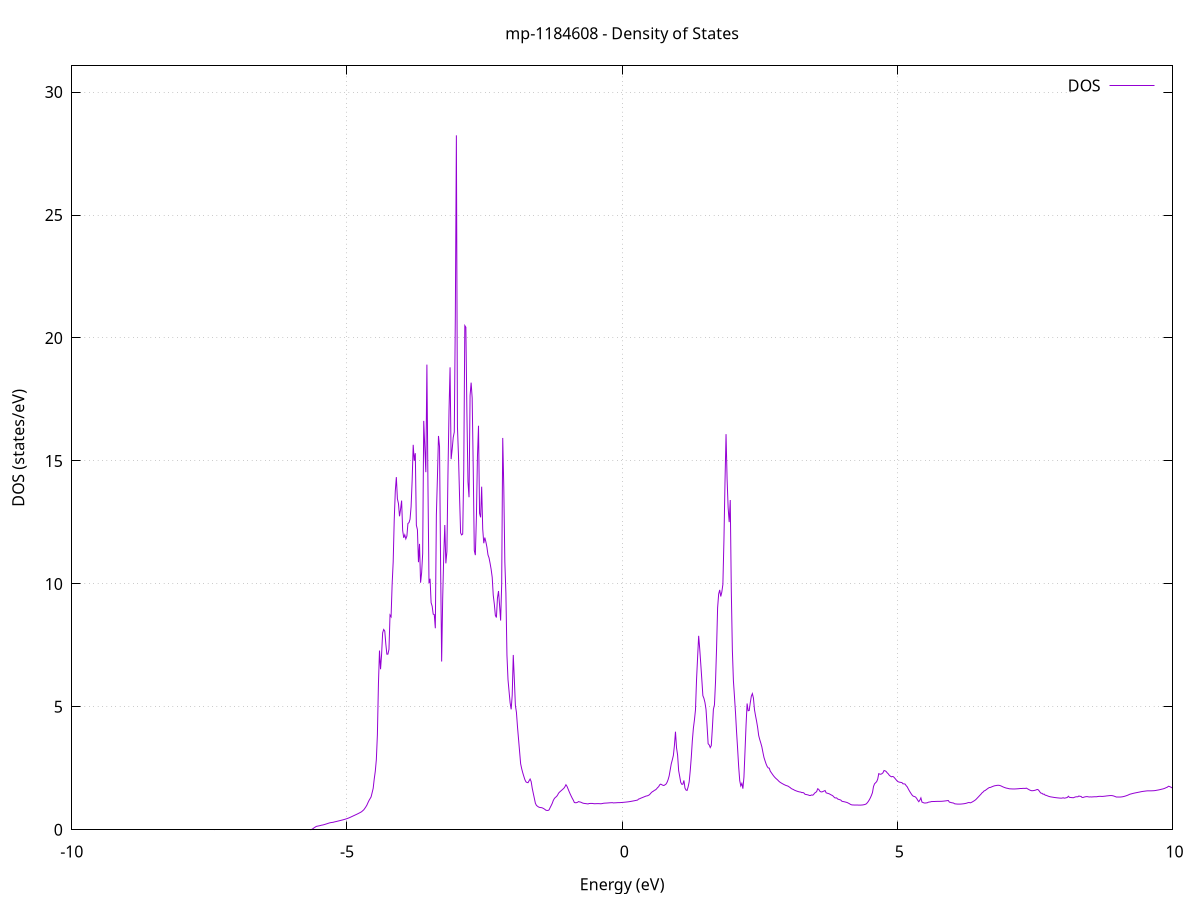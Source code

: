 set title 'mp-1184608 - Density of States'
set xlabel 'Energy (eV)'
set ylabel 'DOS (states/eV)'
set grid
set xrange [-10:10]
set yrange [0:31.066]
set xzeroaxis lt -1
set terminal png size 800,600
set output 'mp-1184608_dos_gnuplot.png'
plot '-' using 1:2 with lines title 'DOS'
-7.413900 0.000000
-7.394700 0.000000
-7.375600 0.000000
-7.356400 0.000000
-7.337300 0.000000
-7.318200 0.000000
-7.299000 0.000000
-7.279900 0.000000
-7.260700 0.000000
-7.241600 0.000000
-7.222500 0.000000
-7.203300 0.000000
-7.184200 0.000000
-7.165000 0.000000
-7.145900 0.000000
-7.126800 0.000000
-7.107600 0.000000
-7.088500 0.000000
-7.069400 0.000000
-7.050200 0.000000
-7.031100 0.000000
-7.011900 0.000000
-6.992800 0.000000
-6.973700 0.000000
-6.954500 0.000000
-6.935400 0.000000
-6.916200 0.000000
-6.897100 0.000000
-6.878000 0.000000
-6.858800 0.000000
-6.839700 0.000000
-6.820500 0.000000
-6.801400 0.000000
-6.782300 0.000000
-6.763100 0.000000
-6.744000 0.000000
-6.724800 0.000000
-6.705700 0.000000
-6.686600 0.000000
-6.667400 0.000000
-6.648300 0.000000
-6.629200 0.000000
-6.610000 0.000000
-6.590900 0.000000
-6.571700 0.000000
-6.552600 0.000000
-6.533500 0.000000
-6.514300 0.000000
-6.495200 0.000000
-6.476000 0.000000
-6.456900 0.000000
-6.437800 0.000000
-6.418600 0.000000
-6.399500 0.000000
-6.380300 0.000000
-6.361200 0.000000
-6.342100 0.000000
-6.322900 0.000000
-6.303800 0.000000
-6.284600 0.000000
-6.265500 0.000000
-6.246400 0.000000
-6.227200 0.000000
-6.208100 0.000000
-6.189000 0.000000
-6.169800 0.000000
-6.150700 0.000000
-6.131500 0.000000
-6.112400 0.000000
-6.093300 0.000000
-6.074100 0.000000
-6.055000 0.000000
-6.035800 0.000000
-6.016700 0.000000
-5.997600 0.000000
-5.978400 0.000000
-5.959300 0.000000
-5.940100 0.000000
-5.921000 0.000000
-5.901900 0.000000
-5.882700 0.000000
-5.863600 0.000000
-5.844400 0.000000
-5.825300 0.000000
-5.806200 0.000000
-5.787000 0.000000
-5.767900 0.000000
-5.748800 0.000000
-5.729600 0.000000
-5.710500 0.000000
-5.691300 0.000000
-5.672200 0.000000
-5.653100 0.006200
-5.633900 0.022700
-5.614800 0.049700
-5.595600 0.083100
-5.576500 0.110000
-5.557400 0.137400
-5.538200 0.145900
-5.519100 0.154900
-5.499900 0.164300
-5.480800 0.174900
-5.461700 0.186900
-5.442500 0.193800
-5.423400 0.204200
-5.404200 0.217100
-5.385100 0.230400
-5.366000 0.244100
-5.346800 0.258200
-5.327700 0.272400
-5.308600 0.284300
-5.289400 0.293100
-5.270300 0.298900
-5.251100 0.304400
-5.232000 0.317100
-5.212900 0.326800
-5.193700 0.336800
-5.174600 0.347300
-5.155400 0.357800
-5.136300 0.368500
-5.117200 0.379000
-5.098000 0.389900
-5.078900 0.401200
-5.059700 0.412800
-5.040600 0.424700
-5.021500 0.437700
-5.002300 0.452000
-4.983200 0.467200
-4.964000 0.483900
-4.944900 0.502200
-4.925800 0.522200
-4.906600 0.542300
-4.887500 0.562600
-4.868300 0.582600
-4.849200 0.602500
-4.830100 0.622300
-4.810900 0.642700
-4.791800 0.664200
-4.772700 0.686500
-4.753500 0.709700
-4.734400 0.733700
-4.715200 0.772200
-4.696100 0.808400
-4.677000 0.866000
-4.657800 0.929400
-4.638700 1.000100
-4.619500 1.097200
-4.600400 1.187700
-4.581300 1.261500
-4.562100 1.334600
-4.543000 1.504800
-4.523800 1.685000
-4.504700 2.064100
-4.485600 2.374500
-4.466400 2.847900
-4.447300 3.861300
-4.428100 5.944200
-4.409000 7.288400
-4.389900 6.527700
-4.370700 7.142600
-4.351600 8.012500
-4.332500 8.146200
-4.313300 8.081900
-4.294200 7.560300
-4.275000 7.142200
-4.255900 7.142800
-4.236800 7.339700
-4.217600 8.733700
-4.198500 8.663700
-4.179300 9.984400
-4.160200 10.895200
-4.141100 12.616200
-4.121900 13.775700
-4.102800 14.342300
-4.083600 13.459000
-4.064500 13.268200
-4.045400 12.749100
-4.026200 13.030300
-4.007100 13.387000
-3.987900 12.176700
-3.968800 11.874400
-3.949700 11.994300
-3.930500 11.830700
-3.911400 11.943200
-3.892300 12.457000
-3.873100 12.490200
-3.854000 12.631400
-3.834800 13.143500
-3.815700 14.201500
-3.796600 15.655800
-3.777400 15.006500
-3.758300 15.314200
-3.739100 12.386300
-3.720000 12.206000
-3.700900 10.882300
-3.681700 11.626800
-3.662600 10.047900
-3.643400 10.454300
-3.624300 11.234900
-3.605200 16.629400
-3.586000 15.563200
-3.566900 14.543100
-3.547700 18.916400
-3.528600 14.040300
-3.509500 10.029300
-3.490300 10.208800
-3.471200 9.235900
-3.452100 9.092700
-3.432900 8.768500
-3.413800 8.750700
-3.394600 8.196200
-3.375500 12.814500
-3.356400 14.320800
-3.337200 16.015800
-3.318100 15.577400
-3.298900 10.819900
-3.279800 6.842500
-3.260700 9.415800
-3.241500 11.172000
-3.222400 12.393200
-3.203200 10.835100
-3.184100 11.313400
-3.165000 14.466600
-3.145800 17.029700
-3.126700 18.806800
-3.107500 15.072800
-3.088400 15.473200
-3.069300 15.951700
-3.050100 16.174300
-3.031000 20.877500
-3.011900 28.241700
-2.992700 16.385200
-2.973600 15.203900
-2.954400 13.569400
-2.935300 12.072900
-2.916200 11.990500
-2.897000 12.028200
-2.877900 14.645900
-2.858700 20.503700
-2.839600 20.434900
-2.820500 16.920600
-2.801300 14.154900
-2.782200 13.524300
-2.763000 17.659800
-2.743900 18.184000
-2.724800 17.551200
-2.705600 14.674500
-2.686500 11.361700
-2.667300 11.169100
-2.648200 12.710000
-2.629100 15.173400
-2.609900 16.430000
-2.590800 12.871200
-2.571700 12.705700
-2.552500 13.951700
-2.533400 12.233200
-2.514200 11.652900
-2.495100 11.882900
-2.476000 11.708400
-2.456800 11.491200
-2.437700 11.179800
-2.418500 11.057900
-2.399400 10.836700
-2.380300 10.591500
-2.361100 10.268500
-2.342000 9.534800
-2.322800 9.184500
-2.303700 8.716300
-2.284600 8.633000
-2.265400 9.431700
-2.246300 9.709300
-2.227100 9.126300
-2.208000 8.509000
-2.188900 9.968600
-2.169700 15.934600
-2.150600 13.923200
-2.131500 10.894900
-2.112300 9.626800
-2.093200 7.106300
-2.074000 6.107000
-2.054900 5.633100
-2.035800 5.169400
-2.016600 4.897800
-1.997500 5.472900
-1.978300 7.108600
-1.959200 6.135200
-1.940100 5.063500
-1.920900 4.774600
-1.901800 4.194000
-1.882600 3.687100
-1.863500 3.183300
-1.844400 2.684000
-1.825200 2.482900
-1.806100 2.318200
-1.786900 2.176600
-1.767800 2.041900
-1.748700 1.951100
-1.729500 1.923400
-1.710400 1.915100
-1.691300 1.991300
-1.672100 2.063300
-1.653000 1.958800
-1.633800 1.689600
-1.614700 1.484700
-1.595600 1.282600
-1.576400 1.077900
-1.557300 0.991700
-1.538100 0.956900
-1.519000 0.926600
-1.499900 0.909500
-1.480700 0.902800
-1.461600 0.899000
-1.442400 0.881600
-1.423300 0.858400
-1.404200 0.829900
-1.385000 0.794800
-1.365900 0.786800
-1.346700 0.786100
-1.327600 0.809200
-1.308500 0.901500
-1.289300 0.984700
-1.270200 1.074600
-1.251100 1.193000
-1.231900 1.269100
-1.212800 1.317400
-1.193600 1.348600
-1.174500 1.405600
-1.155400 1.487500
-1.136200 1.534000
-1.117100 1.572000
-1.097900 1.610300
-1.078800 1.648400
-1.059700 1.685800
-1.040500 1.747600
-1.021400 1.831400
-1.002200 1.768100
-0.983100 1.663700
-0.964000 1.558200
-0.944800 1.460000
-0.925700 1.368300
-0.906500 1.280900
-0.887400 1.204900
-0.868300 1.108900
-0.849100 1.099100
-0.830000 1.102500
-0.810800 1.117400
-0.791700 1.147000
-0.772600 1.132700
-0.753400 1.124100
-0.734300 1.104400
-0.715200 1.085500
-0.696000 1.074600
-0.676900 1.068500
-0.657700 1.063000
-0.638600 1.057100
-0.619500 1.050700
-0.600300 1.068100
-0.581200 1.070100
-0.562000 1.071300
-0.542900 1.071500
-0.523800 1.065000
-0.504600 1.058700
-0.485500 1.060600
-0.466300 1.062000
-0.447200 1.063000
-0.428100 1.062900
-0.408900 1.061400
-0.389800 1.057900
-0.370600 1.062300
-0.351500 1.072100
-0.332400 1.080300
-0.313200 1.082700
-0.294100 1.085400
-0.275000 1.088300
-0.255800 1.091600
-0.236700 1.095000
-0.217500 1.098100
-0.198400 1.100800
-0.179300 1.102700
-0.160100 1.093400
-0.141000 1.094900
-0.121800 1.096900
-0.102700 1.099400
-0.083600 1.102800
-0.064400 1.103900
-0.045300 1.104600
-0.026100 1.106800
-0.007000 1.110000
0.012100 1.113600
0.031300 1.117600
0.050400 1.122000
0.069600 1.126400
0.088700 1.130900
0.107800 1.136100
0.127000 1.142300
0.146100 1.149200
0.165200 1.156800
0.184400 1.164700
0.203500 1.173100
0.222700 1.181100
0.241800 1.190000
0.260900 1.199200
0.280100 1.208400
0.299200 1.249600
0.318400 1.262200
0.337500 1.283600
0.356600 1.300400
0.375800 1.317600
0.394900 1.335200
0.414100 1.353000
0.433200 1.370800
0.452300 1.378000
0.471500 1.392800
0.490600 1.416700
0.509800 1.457900
0.528900 1.508300
0.548000 1.545300
0.567200 1.568500
0.586300 1.604200
0.605400 1.622100
0.624600 1.660600
0.643700 1.714500
0.662900 1.751500
0.682000 1.828900
0.701100 1.856800
0.720300 1.832600
0.739400 1.810600
0.758600 1.800900
0.777700 1.826400
0.796800 1.857200
0.816000 1.928800
0.835100 2.039000
0.854300 2.192400
0.873400 2.439600
0.892500 2.682600
0.911700 2.843800
0.930800 3.023200
0.950000 3.430600
0.969100 3.988200
0.988200 3.329700
1.007400 3.042300
1.026500 2.408800
1.045600 2.173500
1.064800 1.927300
1.083900 1.849000
1.103100 1.853300
1.122200 2.006400
1.141300 1.698500
1.160500 1.615200
1.179600 1.599400
1.198800 1.742100
1.217900 1.948000
1.237000 2.392400
1.256200 2.949000
1.275300 3.618500
1.294500 4.132300
1.313600 4.467100
1.332700 4.880100
1.351900 6.114400
1.371000 7.002600
1.390200 7.887600
1.409300 7.364300
1.428400 6.751300
1.447600 6.116000
1.466700 5.455500
1.485800 5.347200
1.505000 5.172700
1.524100 4.891300
1.543300 4.217000
1.562400 3.498300
1.581500 3.452800
1.600700 3.342400
1.619800 3.425100
1.639000 4.114400
1.658100 4.898200
1.677200 5.079100
1.696400 6.002900
1.715500 7.370000
1.734700 9.032100
1.753800 9.589100
1.772900 9.755300
1.792100 9.487600
1.811200 9.669400
1.830400 9.979000
1.849500 11.766300
1.868600 14.108300
1.887800 16.089900
1.906900 14.265400
1.926000 13.091200
1.945200 12.511900
1.964300 13.409600
1.983500 9.707200
2.002600 7.314300
2.021700 6.060500
2.040900 5.420200
2.060000 4.753400
2.079200 3.971800
2.098300 3.288400
2.117400 2.561100
2.136600 1.997200
2.155700 1.784500
2.174900 1.886300
2.194000 1.671400
2.213100 2.142800
2.232300 3.187200
2.251400 4.255900
2.270600 5.135800
2.289700 4.840500
2.308800 4.850500
2.328000 5.164700
2.347100 5.429100
2.366200 5.537800
2.385400 5.358500
2.404500 4.882800
2.423700 4.637700
2.442800 4.415500
2.461900 4.159900
2.481100 3.832100
2.500200 3.669900
2.519400 3.527400
2.538500 3.372100
2.557600 3.151400
2.576800 2.944400
2.595900 2.807900
2.615100 2.680000
2.634200 2.578700
2.653300 2.516600
2.672500 2.506700
2.691600 2.384400
2.710800 2.322000
2.729900 2.259500
2.749000 2.200000
2.768200 2.147400
2.787300 2.102000
2.806500 2.063400
2.825600 2.025000
2.844700 1.979600
2.863900 1.941700
2.883000 1.914000
2.902100 1.887500
2.921300 1.863800
2.940400 1.839800
2.959600 1.819800
2.978700 1.800000
2.997800 1.788100
3.017000 1.770700
3.036100 1.741000
3.055300 1.712800
3.074400 1.673900
3.093500 1.654400
3.112700 1.635400
3.131800 1.609600
3.151000 1.592000
3.170100 1.575400
3.189200 1.560200
3.208400 1.547400
3.227500 1.537100
3.246700 1.532000
3.265800 1.509400
3.284900 1.515800
3.304100 1.492400
3.323200 1.442800
3.342300 1.434900
3.361500 1.426100
3.380600 1.415700
3.399800 1.404900
3.418900 1.404900
3.438000 1.415500
3.457200 1.406700
3.476300 1.424300
3.495500 1.487400
3.514600 1.518400
3.533700 1.549900
3.552900 1.668400
3.572000 1.643600
3.591200 1.570700
3.610300 1.542900
3.629400 1.538800
3.648600 1.556500
3.667700 1.576100
3.686900 1.596400
3.706000 1.504100
3.725100 1.488100
3.744300 1.476200
3.763400 1.461600
3.782500 1.436800
3.801700 1.413900
3.820800 1.394000
3.840000 1.356000
3.859100 1.306200
3.878200 1.293000
3.897400 1.296500
3.916500 1.250300
3.935700 1.235600
3.954800 1.221900
3.973900 1.207100
3.993100 1.159800
4.012200 1.150000
4.031400 1.141500
4.050500 1.130900
4.069600 1.119900
4.088800 1.107500
4.107900 1.086100
4.127100 1.064400
4.146200 1.036300
4.165300 1.016700
4.184500 1.010100
4.203600 1.007700
4.222700 1.007200
4.241900 1.006600
4.261000 1.006000
4.280200 1.005000
4.299300 1.004100
4.318400 1.003900
4.337600 1.004400
4.356700 1.006300
4.375900 1.011700
4.395000 1.020300
4.414100 1.031400
4.433300 1.049600
4.452400 1.092800
4.471600 1.148700
4.490700 1.217000
4.509800 1.297700
4.529000 1.394700
4.548100 1.509700
4.567300 1.758600
4.586400 1.869600
4.605500 1.912900
4.624700 1.957300
4.643800 2.062600
4.662900 2.282700
4.682100 2.261900
4.701200 2.259300
4.720400 2.280800
4.739500 2.317900
4.758600 2.410500
4.777800 2.397100
4.796900 2.370500
4.816100 2.315600
4.835200 2.275800
4.854300 2.214900
4.873500 2.181500
4.892600 2.154300
4.911800 2.167300
4.930900 2.156000
4.950000 2.109400
4.969200 2.057400
4.988300 2.005200
5.007500 1.961700
5.026600 1.943500
5.045700 1.932900
5.064900 1.926800
5.084000 1.918500
5.103100 1.867500
5.122300 1.867600
5.141400 1.857500
5.160600 1.794000
5.179700 1.746900
5.198800 1.664400
5.218000 1.586300
5.237100 1.515500
5.256300 1.450500
5.275400 1.390500
5.294500 1.361400
5.313700 1.351000
5.332800 1.327500
5.352000 1.273200
5.371100 1.199300
5.390200 1.142600
5.409400 1.204400
5.428500 1.297100
5.447700 1.125800
5.466800 1.108900
5.485900 1.090900
5.505100 1.087400
5.524200 1.092800
5.543300 1.096600
5.562500 1.119900
5.581600 1.128200
5.600800 1.133800
5.619900 1.147900
5.639000 1.148500
5.658200 1.149400
5.677300 1.150700
5.696500 1.152300
5.715600 1.154100
5.734700 1.155000
5.753900 1.155100
5.773000 1.155900
5.792200 1.157300
5.811300 1.159100
5.830400 1.163300
5.849600 1.167800
5.868700 1.172700
5.887900 1.178300
5.907000 1.185000
5.926100 1.190600
5.945300 1.124900
5.964400 1.115100
5.983500 1.101800
6.002700 1.094300
6.021800 1.086200
6.041000 1.056900
6.060100 1.051500
6.079200 1.047400
6.098400 1.043900
6.117500 1.043000
6.136700 1.043800
6.155800 1.046200
6.174900 1.050000
6.194100 1.054900
6.213200 1.060900
6.232400 1.068300
6.251500 1.077900
6.270600 1.091000
6.289800 1.106800
6.308900 1.106400
6.328100 1.095400
6.347200 1.114700
6.366300 1.137300
6.385500 1.162800
6.404600 1.190600
6.423700 1.222200
6.442900 1.265900
6.462000 1.311400
6.481200 1.356000
6.500300 1.402500
6.519400 1.446500
6.538600 1.499800
6.557700 1.533600
6.576900 1.580200
6.596000 1.597300
6.615100 1.630000
6.634300 1.662000
6.653400 1.692700
6.672600 1.719200
6.691700 1.721600
6.710800 1.741300
6.730000 1.759700
6.749100 1.775600
6.768300 1.789300
6.787400 1.796100
6.806500 1.804600
6.825700 1.809200
6.844800 1.808800
6.864000 1.799900
6.883100 1.784000
6.902200 1.763200
6.921400 1.742400
6.940500 1.725500
6.959600 1.710000
6.978800 1.695600
6.997900 1.688600
7.017100 1.676700
7.036200 1.666700
7.055300 1.664200
7.074500 1.662300
7.093600 1.660200
7.112800 1.659200
7.131900 1.659800
7.151000 1.661700
7.170200 1.664900
7.189300 1.667700
7.208500 1.671700
7.227600 1.677100
7.246700 1.679200
7.265900 1.679400
7.285000 1.684700
7.304200 1.684800
7.323300 1.680000
7.342400 1.694600
7.361600 1.671500
7.380700 1.647700
7.399800 1.622400
7.419000 1.603100
7.438100 1.589600
7.457300 1.588100
7.476400 1.593900
7.495500 1.602900
7.514700 1.614900
7.533800 1.633700
7.553000 1.638200
7.572100 1.596800
7.591200 1.534900
7.610400 1.488300
7.629500 1.483000
7.648700 1.444100
7.667800 1.449600
7.686900 1.406400
7.706100 1.401000
7.725200 1.382300
7.744400 1.364300
7.763500 1.350400
7.782600 1.340500
7.801800 1.332800
7.820900 1.326500
7.840000 1.318800
7.859200 1.312100
7.878300 1.306400
7.897500 1.301300
7.916600 1.296600
7.935700 1.292500
7.954900 1.288800
7.974000 1.285700
7.993200 1.287700
8.012300 1.302400
8.031400 1.285000
8.050600 1.291800
8.069700 1.302000
8.088900 1.314800
8.108000 1.364200
8.127100 1.318900
8.146300 1.314400
8.165400 1.308800
8.184600 1.305500
8.203700 1.305600
8.222800 1.325800
8.242000 1.338800
8.261100 1.343200
8.280200 1.341200
8.299400 1.374800
8.318500 1.359800
8.337700 1.358200
8.356800 1.314600
8.375900 1.314800
8.395100 1.329900
8.414200 1.340800
8.433400 1.347000
8.452500 1.348100
8.471600 1.338800
8.490800 1.333700
8.509900 1.337600
8.529100 1.333900
8.548200 1.337600
8.567300 1.340600
8.586500 1.342100
8.605600 1.341500
8.624800 1.344100
8.643900 1.352300
8.663000 1.358500
8.682200 1.360600
8.701300 1.359000
8.720400 1.355700
8.739600 1.359100
8.758700 1.363600
8.777900 1.367700
8.797000 1.374800
8.816100 1.379100
8.835300 1.384000
8.854400 1.388500
8.873600 1.392300
8.892700 1.391700
8.911800 1.385100
8.931000 1.374100
8.950100 1.358900
8.969300 1.340600
8.988400 1.329400
9.007500 1.333200
9.026700 1.330400
9.045800 1.330900
9.065000 1.334300
9.084100 1.339400
9.103200 1.347500
9.122400 1.358000
9.141500 1.370400
9.160600 1.384500
9.179800 1.400500
9.198900 1.417400
9.218100 1.440000
9.237200 1.452200
9.256300 1.463600
9.275500 1.475200
9.294600 1.485600
9.313800 1.495100
9.332900 1.504100
9.352000 1.512800
9.371200 1.521200
9.390300 1.529700
9.409500 1.538200
9.428600 1.548000
9.447700 1.556200
9.466900 1.562500
9.486000 1.567600
9.505200 1.573500
9.524300 1.578900
9.543400 1.583000
9.562600 1.584500
9.581700 1.583900
9.600800 1.584200
9.620000 1.584900
9.639100 1.586400
9.658300 1.588500
9.677400 1.592500
9.696500 1.599200
9.715700 1.608300
9.734800 1.615400
9.754000 1.623800
9.773100 1.633500
9.792200 1.644000
9.811400 1.654100
9.830500 1.664800
9.849700 1.677800
9.868800 1.696100
9.887900 1.716800
9.907100 1.732800
9.926200 1.770100
9.945400 1.760800
9.964500 1.739300
9.983600 1.716600
10.002800 1.693900
10.021900 1.670200
10.041000 1.633100
10.060200 1.597300
10.079300 1.570100
10.098500 1.539500
10.117600 1.512200
10.136700 1.487100
10.155900 1.477600
10.175000 1.452900
10.194200 1.416800
10.213300 1.381600
10.232400 1.351300
10.251600 1.326200
10.270700 1.305900
10.289900 1.290500
10.309000 1.277500
10.328100 1.263800
10.347300 1.250900
10.366400 1.243700
10.385600 1.243200
10.404700 1.244000
10.423800 1.245800
10.443000 1.249100
10.462100 1.253900
10.481300 1.260800
10.500400 1.246200
10.519500 1.256600
10.538700 1.269300
10.557800 1.288400
10.576900 1.310200
10.596100 1.329200
10.615200 1.493700
10.634400 1.457200
10.653500 1.467600
10.672600 1.478100
10.691800 1.488800
10.710900 1.499800
10.730100 1.511300
10.749200 1.526400
10.768300 1.547200
10.787500 1.570600
10.806600 1.600400
10.825800 1.634800
10.844900 1.671100
10.864000 1.691900
10.883200 1.707700
10.902300 1.718200
10.921500 1.723500
10.940600 1.723500
10.959700 1.717800
10.978900 1.689700
10.998000 1.700000
11.017100 1.717100
11.036300 1.729100
11.055400 1.695000
11.074600 1.721000
11.093700 1.750100
11.112800 1.771500
11.132000 1.784000
11.151100 1.801600
11.170300 1.838400
11.189400 1.878800
11.208500 1.926300
11.227700 1.958000
11.246800 1.988100
11.266000 2.007900
11.285100 2.077300
11.304200 2.167300
11.323400 2.270800
11.342500 2.272700
11.361700 2.298900
11.380800 2.192500
11.399900 2.121200
11.419100 2.033100
11.438200 1.916000
11.457300 1.810800
11.476500 1.772400
11.495600 1.753400
11.514800 1.781700
11.533900 1.872900
11.553000 1.935700
11.572200 1.948900
11.591300 1.979900
11.610500 2.022100
11.629600 2.073100
11.648700 2.138900
11.667900 2.179500
11.687000 2.158600
11.706200 2.148200
11.725300 2.133100
11.744400 2.122900
11.763600 2.111400
11.782700 2.099800
11.801900 2.105600
11.821000 2.127800
11.840100 2.159400
11.859300 2.192700
11.878400 2.185600
11.897500 2.147600
11.916700 2.092900
11.935800 2.059900
11.955000 2.071600
11.974100 2.114600
11.993200 2.147400
12.012400 2.130500
12.031500 2.125500
12.050700 2.120400
12.069800 2.075200
12.088900 2.001100
12.108100 1.999100
12.127200 2.068400
12.146400 2.066200
12.165500 2.059500
12.184600 2.058700
12.203800 2.078700
12.222900 2.072300
12.242100 2.068600
12.261200 2.069700
12.280300 2.113800
12.299500 2.081700
12.318600 2.067300
12.337700 2.064000
12.356900 2.077100
12.376000 2.132800
12.395200 2.218600
12.414300 2.282900
12.433400 2.275800
12.452600 2.290600
12.471700 2.303200
12.490900 2.310600
12.510000 2.312300
12.529100 2.312400
12.548300 2.306200
12.567400 2.299500
12.586600 2.292600
12.605700 2.284500
12.624800 2.267100
12.644000 2.244100
12.663100 2.216300
12.682300 2.175700
12.701400 2.114100
12.720500 2.042600
12.739700 1.966400
12.758800 1.928400
12.777900 1.913400
12.797100 1.915000
12.816200 1.921300
12.835400 1.929900
12.854500 1.938700
12.873600 1.945400
12.892800 1.954300
12.911900 1.965400
12.931100 1.983800
12.950200 2.010100
12.969300 2.040900
12.988500 2.075800
13.007600 2.108000
13.026800 2.145100
13.045900 2.187400
13.065000 2.204300
13.084200 2.217000
13.103300 2.226200
13.122500 2.232200
13.141600 2.179700
13.160700 2.089300
13.179900 2.070800
13.199000 2.066000
13.218100 2.072300
13.237300 2.089000
13.256400 2.104500
13.275600 2.112900
13.294700 2.126300
13.313800 2.140200
13.333000 2.153000
13.352100 2.155000
13.371300 2.155900
13.390400 2.147300
13.409500 2.125100
13.428700 2.105000
13.447800 2.087000
13.467000 2.070500
13.486100 2.132100
13.505200 2.179200
13.524400 2.250300
13.543500 2.317300
13.562700 2.339500
13.581800 2.143100
13.600900 2.030900
13.620100 2.016800
13.639200 2.000100
13.658300 1.997800
13.677500 2.001600
13.696600 1.955500
13.715800 1.955600
13.734900 1.958300
13.754000 1.964900
13.773200 1.974100
13.792300 1.989800
13.811500 1.995600
13.830600 2.011300
13.849700 2.017500
13.868900 2.015800
13.888000 2.016300
13.907200 2.022200
13.926300 2.037300
13.945400 2.067800
13.964600 2.104900
13.983700 2.143200
14.002900 2.180100
14.022000 2.205300
14.041100 2.228900
14.060300 2.251100
14.079400 2.271300
14.098600 2.273900
14.117700 2.258000
14.136800 2.235300
14.156000 2.212200
14.175100 2.188800
14.194200 2.169900
14.213400 2.165200
14.232500 2.151000
14.251700 2.139000
14.270800 2.130700
14.289900 2.124800
14.309100 2.120600
14.328200 2.117400
14.347400 2.121600
14.366500 2.117500
14.385600 2.113400
14.404800 2.102700
14.423900 2.084600
14.443100 2.073500
14.462200 2.072100
14.481300 2.050400
14.500500 2.029900
14.519600 2.015000
14.538800 2.002900
14.557900 1.992000
14.577000 1.985600
14.596200 1.977500
14.615300 1.969600
14.634400 1.963800
14.653600 1.960900
14.672700 1.960500
14.691900 1.962700
14.711000 1.967400
14.730100 1.974900
14.749300 1.985600
14.768400 1.994100
14.787600 1.976700
14.806700 1.964600
14.825800 1.958100
14.845000 1.955400
14.864100 1.952800
14.883300 1.960900
14.902400 1.974100
14.921500 1.980900
14.940700 1.963600
14.959800 2.101000
14.979000 1.966500
14.998100 1.924500
15.017200 1.910300
15.036400 1.897300
15.055500 1.895600
15.074600 1.969000
15.093800 1.978600
15.112900 1.951100
15.132100 1.920300
15.151200 1.912700
15.170300 1.911400
15.189500 1.914300
15.208600 1.920800
15.227800 1.931400
15.246900 1.944800
15.266000 1.961100
15.285200 1.951600
15.304300 1.957900
15.323500 1.978500
15.342600 2.057500
15.361700 2.073300
15.380900 2.056300
15.400000 2.038500
15.419200 2.035100
15.438300 2.038300
15.457400 2.043700
15.476600 2.038800
15.495700 2.020300
15.514800 2.031600
15.534000 2.014200
15.553100 2.009200
15.572300 2.009800
15.591400 2.011200
15.610500 2.014900
15.629700 2.017800
15.648800 2.019500
15.668000 2.021400
15.687100 2.026000
15.706200 2.029500
15.725400 2.035100
15.744500 2.040800
15.763700 2.046600
15.782800 2.035700
15.801900 2.020000
15.821100 2.005800
15.840200 2.051400
15.859400 1.982500
15.878500 1.932700
15.897600 1.901600
15.916800 1.872100
15.935900 1.856600
15.955000 1.849600
15.974200 1.843200
15.993300 1.836800
16.012500 1.834200
16.031600 1.902800
16.050700 1.865200
16.069900 1.822900
16.089000 1.815400
16.108200 1.821600
16.127300 1.825500
16.146400 1.825900
16.165600 1.822900
16.184700 1.818900
16.203900 1.815300
16.223000 1.814700
16.242100 1.814400
16.261300 1.814100
16.280400 1.813600
16.299600 1.826000
16.318700 1.933300
16.337800 1.966300
16.357000 2.016200
16.376100 1.988300
16.395200 1.913900
16.414400 1.857500
16.433500 1.820100
16.452700 1.793100
16.471800 1.767100
16.490900 1.744200
16.510100 1.721900
16.529200 1.688400
16.548400 1.663000
16.567500 1.647400
16.586600 1.655600
16.605800 1.588800
16.624900 1.594700
16.644100 1.596800
16.663200 1.588700
16.682300 1.590900
16.701500 1.584200
16.720600 1.572700
16.739800 1.564200
16.758900 1.571500
16.778000 1.571100
16.797200 1.562200
16.816300 1.544700
16.835400 1.514800
16.854600 1.501600
16.873700 1.485000
16.892900 1.465800
16.912000 1.440500
16.931100 1.423200
16.950300 1.423600
16.969400 1.425400
16.988600 1.428300
17.007700 1.432200
17.026800 1.438300
17.046000 1.436200
17.065100 1.445300
17.084300 1.456300
17.103400 1.468900
17.122500 1.485900
17.141700 1.510000
17.160800 1.537200
17.180000 1.566400
17.199100 1.595700
17.218200 1.622000
17.237400 1.649000
17.256500 1.674200
17.275600 1.740600
17.294800 1.743700
17.313900 1.751100
17.333100 1.783000
17.352200 1.815100
17.371300 1.847500
17.390500 1.879800
17.409600 1.907200
17.428800 1.935700
17.447900 1.965300
17.467000 1.997000
17.486200 2.030100
17.505300 2.061900
17.524500 2.098600
17.543600 2.145500
17.562700 2.202900
17.581900 2.275000
17.601000 2.335200
17.620200 2.376400
17.639300 2.504900
17.658400 2.509400
17.677600 2.515100
17.696700 2.527200
17.715800 2.542200
17.735000 2.561400
17.754100 2.580800
17.773300 2.627300
17.792400 2.647300
17.811500 2.674000
17.830700 2.701200
17.849800 2.772000
17.869000 2.845400
17.888100 2.829000
17.907200 2.799300
17.926400 2.803500
17.945500 2.832600
17.964700 2.900100
17.983800 2.997200
18.002900 3.065800
18.022100 3.116500
18.041200 3.158500
18.060400 3.215500
18.079500 3.276900
18.098600 3.407500
18.117800 3.567000
18.136900 3.749700
18.156100 3.860300
18.175200 3.949900
18.194300 3.992700
18.213500 3.955700
18.232600 3.850600
18.251700 3.660100
18.270900 3.592900
18.290000 3.545300
18.309200 3.504700
18.328300 3.163500
18.347400 3.093000
18.366600 3.047300
18.385700 2.869600
18.404900 2.826700
18.424000 2.799500
18.443100 2.785600
18.462300 2.772800
18.481400 2.713500
18.500600 2.731000
18.519700 2.754000
18.538800 2.782400
18.558000 2.834500
18.577100 2.936500
18.596300 2.957600
18.615400 2.970300
18.634500 2.973000
18.653700 2.966500
18.672800 2.949600
18.691900 2.922100
18.711100 2.907700
18.730200 2.873700
18.749400 2.825600
18.768500 2.773900
18.787600 2.732000
18.806800 2.666100
18.825900 2.582500
18.845100 2.550800
18.864200 2.541300
18.883300 2.530700
18.902500 2.524100
18.921600 2.522100
18.940800 2.531600
18.959900 2.570200
18.979000 2.688500
18.998200 2.746800
19.017300 2.883800
19.036500 2.712000
19.055600 2.722500
19.074700 3.097400
19.093900 3.366800
19.113000 3.638300
19.132100 3.369500
19.151300 3.201800
19.170400 3.115000
19.189600 3.139000
19.208700 3.225400
19.227800 3.222600
19.247000 3.247300
19.266100 3.277000
19.285300 3.359000
19.304400 3.324600
19.323500 3.210200
19.342700 3.194200
19.361800 3.166100
19.381000 3.136300
19.400100 3.250600
19.419200 3.225300
19.438400 3.193800
19.457500 3.192300
19.476700 3.269700
19.495800 3.307800
19.514900 3.333100
19.534100 3.418900
19.553200 3.454800
19.572300 3.471700
19.591500 3.489800
19.610600 3.515300
19.629800 3.529700
19.648900 3.533800
19.668000 3.518800
19.687200 3.526000
19.706300 3.504400
19.725500 3.506600
19.744600 3.361100
19.763700 3.292200
19.782900 3.232400
19.802000 3.159600
19.821200 3.137200
19.840300 3.111900
19.859400 3.109600
19.878600 3.110400
19.897700 3.112800
19.916900 3.107600
19.936000 3.093400
19.955100 3.060700
19.974300 3.020600
19.993400 2.981400
20.012500 2.909600
20.031700 2.845600
20.050800 2.874100
20.070000 2.901200
20.089100 2.932200
20.108200 3.091300
20.127400 3.103900
20.146500 3.097900
20.165700 2.979100
20.184800 2.916900
20.203900 2.868900
20.223100 2.817100
20.242200 2.783400
20.261400 2.764600
20.280500 2.756100
20.299600 2.748700
20.318800 2.745500
20.337900 2.740300
20.357100 2.729500
20.376200 2.694600
20.395300 2.701400
20.414500 2.695700
20.433600 2.677100
20.452700 2.661500
20.471900 2.651300
20.491000 2.645200
20.510200 2.635800
20.529300 2.583300
20.548400 2.564200
20.567600 2.538800
20.586700 2.566600
20.605900 2.600900
20.625000 2.619700
20.644100 2.647000
20.663300 2.675900
20.682400 2.803300
20.701600 2.881700
20.720700 2.863400
20.739800 2.810800
20.759000 2.465800
20.778100 2.359300
20.797300 2.294300
20.816400 2.253700
20.835500 2.218700
20.854700 2.178500
20.873800 2.125400
20.892900 2.030900
20.912100 2.025600
20.931200 2.026800
20.950400 2.102200
20.969500 2.160500
20.988600 2.227600
21.007800 2.181000
21.026900 2.279100
21.046100 2.313400
21.065200 2.353400
21.084300 2.418400
21.103500 2.476600
21.122600 2.506000
21.141800 2.525900
21.160900 2.505100
21.180000 2.467300
21.199200 2.428600
21.218300 2.360300
21.237500 2.377300
21.256600 2.350700
21.275700 2.340700
21.294900 2.333400
21.314000 2.321700
21.333100 2.330000
21.352300 2.346000
21.371400 2.362800
21.390600 2.359700
21.409700 2.273900
21.428800 2.209200
21.448000 2.169000
21.467100 2.146700
21.486300 2.138700
21.505400 2.118900
21.524500 2.099600
21.543700 2.080700
21.562800 2.062500
21.582000 2.045600
21.601100 2.034200
21.620200 2.033400
21.639400 2.043200
21.658500 2.037500
21.677700 2.009700
21.696800 1.989000
21.715900 1.966500
21.735100 1.941500
21.754200 1.911400
21.773400 1.872700
21.792500 1.830300
21.811600 1.796300
21.830800 1.768300
21.849900 1.754600
21.869000 1.739000
21.888200 1.702100
21.907300 1.670600
21.926500 1.647600
21.945600 1.693200
21.964700 1.685000
21.983900 1.672800
22.003000 1.686000
22.022200 1.647300
22.041300 1.630300
22.060400 1.619400
22.079600 1.609500
22.098700 1.607400
22.117900 1.612600
22.137000 1.636400
22.156100 1.678300
22.175300 1.782000
22.194400 1.913400
22.213600 2.087500
22.232700 2.318900
22.251800 2.155400
22.271000 2.147100
22.290100 2.159400
22.309200 2.203900
22.328400 2.244300
22.347500 2.320200
22.366700 2.388400
22.385800 2.376000
22.404900 2.358700
22.424100 2.341300
22.443200 2.323400
22.462400 2.306000
22.481500 2.297400
22.500600 2.283500
22.519800 2.259900
22.538900 2.226900
22.558100 2.214200
22.577200 2.201100
22.596300 2.190000
22.615500 2.213900
22.634600 2.229400
22.653800 2.250200
22.672900 2.237900
22.692000 2.202900
22.711200 2.189100
22.730300 2.180500
22.749400 2.164200
22.768600 2.155900
22.787700 2.151900
22.806900 2.155500
22.826000 2.165100
22.845100 2.188000
22.864300 2.231100
22.883400 2.537800
22.902600 2.527700
22.921700 2.522300
22.940800 2.492500
22.960000 2.527700
22.979100 2.642600
22.998300 2.662300
23.017400 2.640400
23.036500 2.614000
23.055700 2.598300
23.074800 2.595400
23.094000 2.596100
23.113100 2.599100
23.132200 2.602600
23.151400 2.612000
23.170500 2.630200
23.189600 2.657400
23.208800 2.634300
23.227900 2.648000
23.247100 2.671300
23.266200 2.672000
23.285300 2.599200
23.304500 2.575500
23.323600 2.574700
23.342800 2.581800
23.361900 2.609600
23.381000 2.551200
23.400200 2.503800
23.419300 2.448700
23.438500 2.420600
23.457600 2.446400
23.476700 2.424400
23.495900 2.434200
23.515000 2.439800
23.534200 2.430300
23.553300 2.407200
23.572400 2.377300
23.591600 2.369900
23.610700 2.400700
23.629800 2.440600
23.649000 2.388200
23.668100 2.320800
23.687300 2.253100
23.706400 2.214600
23.725500 2.185200
23.744700 2.143600
23.763800 2.138200
23.783000 2.076600
23.802100 2.035800
23.821200 2.014100
23.840400 2.010100
23.859500 2.017200
23.878700 2.026200
23.897800 2.051500
23.916900 2.088200
23.936100 2.134800
23.955200 2.187900
23.974400 2.233800
23.993500 2.243600
24.012600 2.180000
24.031800 2.222700
24.050900 2.247600
24.070000 2.254400
24.089200 2.254900
24.108300 2.250000
24.127500 2.236400
24.146600 2.223900
24.165700 2.206500
24.184900 2.187200
24.204000 2.290300
24.223200 2.210000
24.242300 2.186900
24.261400 2.185000
24.280600 2.193500
24.299700 2.213700
24.318900 2.240500
24.338000 2.268100
24.357100 2.303900
24.376300 2.371600
24.395400 2.411800
24.414600 2.439100
24.433700 2.465800
24.452800 2.488200
24.472000 2.494400
24.491100 2.427600
24.510200 2.515800
24.529400 2.588100
24.548500 2.659700
24.567700 2.653500
24.586800 2.679800
24.605900 2.699800
24.625100 2.720700
24.644200 2.696100
24.663400 2.611600
24.682500 2.553000
24.701600 2.498900
24.720800 2.463300
24.739900 2.455800
24.759100 2.443800
24.778200 2.426300
24.797300 2.407700
24.816500 2.394200
24.835600 2.380600
24.854800 2.366000
24.873900 2.414600
24.893000 2.441700
24.912200 2.470400
24.931300 2.508400
24.950400 2.574400
24.969600 2.592500
24.988700 2.615400
25.007900 2.601500
25.027000 2.588000
25.046100 2.585400
25.065300 2.586800
25.084400 2.703500
25.103600 2.765500
25.122700 3.002100
25.141800 3.125900
25.161000 3.212900
25.180100 3.367800
25.199300 3.331900
25.218400 3.300500
25.237500 2.881600
25.256700 2.773500
25.275800 2.783700
25.295000 2.796000
25.314100 2.753000
25.333200 2.798800
25.352400 2.867300
25.371500 2.778100
25.390700 2.882000
25.409800 2.680300
25.428900 2.657400
25.448100 2.643800
25.467200 2.675200
25.486300 2.692700
25.505500 2.689100
25.524600 2.702100
25.543800 2.785000
25.562900 2.834400
25.582000 2.921400
25.601200 3.023100
25.620300 3.146600
25.639500 3.294200
25.658600 3.270400
25.677700 3.538100
25.696900 3.606100
25.716000 3.482300
25.735200 3.382600
25.754300 3.319500
25.773400 3.267300
25.792600 3.220500
25.811700 3.184300
25.830900 3.148600
25.850000 3.088200
25.869100 2.993600
25.888300 2.934900
25.907400 2.890500
25.926500 2.847200
25.945700 2.872500
25.964800 2.863900
25.984000 2.826700
26.003100 2.807300
26.022200 2.789200
26.041400 2.772000
26.060500 2.761300
26.079700 2.751700
26.098800 2.736100
26.117900 2.756900
26.137100 2.766100
26.156200 2.782600
26.175400 2.769100
26.194500 2.733600
26.213600 2.681400
26.232800 2.655600
26.251900 2.638200
26.271100 2.611900
26.290200 2.580700
26.309300 2.541400
26.328500 2.503600
26.347600 2.473400
26.366700 2.453200
26.385900 2.455700
26.405000 2.464800
26.424200 2.430800
26.443300 2.417500
26.462400 2.434000
26.481600 2.424900
26.500700 2.424100
26.519900 2.449300
26.539000 2.465100
26.558100 2.475500
26.577300 2.501600
26.596400 2.561400
26.615600 2.623000
26.634700 2.684200
26.653800 2.746700
26.673000 2.781600
26.692100 2.878200
26.711300 2.891200
26.730400 2.917200
26.749500 2.933200
26.768700 2.929000
26.787800 2.928200
26.806900 2.929800
26.826100 2.938600
26.845200 2.925400
26.864400 2.953600
26.883500 2.978300
26.902600 2.949300
26.921800 2.927500
26.940900 2.927900
26.960100 2.925200
26.979200 2.903600
26.998300 2.876100
27.017500 2.860100
27.036600 2.838000
27.055800 2.829400
27.074900 2.817600
27.094000 2.835500
27.113200 2.864800
27.132300 2.900500
27.151500 2.938800
27.170600 2.984300
27.189700 3.037900
27.208900 3.106600
27.228000 3.193500
27.247100 3.249400
27.266300 3.290400
27.285400 3.280100
27.304600 3.158000
27.323700 2.996700
27.342800 2.676600
27.362000 2.615100
27.381100 2.576500
27.400300 2.534100
27.419400 2.478100
27.438500 2.393800
27.457700 2.318100
27.476800 2.252400
27.496000 2.150500
27.515100 1.934700
27.534200 1.615700
27.553400 1.462800
27.572500 1.334000
27.591700 1.227500
27.610800 1.158100
27.629900 1.096500
27.649100 1.050700
27.668200 1.011000
27.687300 0.976400
27.706500 0.943100
27.725600 0.910500
27.744800 0.878600
27.763900 0.844600
27.783000 0.809800
27.802200 0.778000
27.821300 0.750900
27.840500 0.731300
27.859600 0.719400
27.878700 0.719300
27.897900 0.744200
27.917000 0.783600
27.936200 0.726600
27.955300 0.659500
27.974400 0.593400
27.993600 0.527200
28.012700 0.460600
28.031900 0.405100
28.051000 0.371100
28.070100 0.348300
28.089300 0.335500
28.108400 0.326700
28.127500 0.324500
28.146700 0.318800
28.165800 0.307800
28.185000 0.291200
28.204100 0.275900
28.223200 0.266900
28.242400 0.258200
28.261500 0.249900
28.280700 0.242200
28.299800 0.235000
28.318900 0.228400
28.338100 0.221800
28.357200 0.213800
28.376400 0.205900
28.395500 0.198100
28.414600 0.194900
28.433800 0.191900
28.452900 0.188900
28.472100 0.186100
28.491200 0.183300
28.510300 0.180500
28.529500 0.177900
28.548600 0.175400
28.567700 0.172900
28.586900 0.170500
28.606000 0.168200
28.625200 0.166000
28.644300 0.163400
28.663400 0.161200
28.682600 0.157900
28.701700 0.153400
28.720900 0.147900
28.740000 0.142900
28.759100 0.141900
28.778300 0.139600
28.797400 0.136100
28.816600 0.131400
28.835700 0.125400
28.854800 0.118100
28.874000 0.109600
28.893100 0.099900
28.912300 0.088900
28.931400 0.076000
28.950500 0.054600
28.969700 0.045100
28.988800 0.036500
29.007900 0.028700
29.027100 0.021800
29.046200 0.015700
29.065400 0.010400
29.084500 0.006000
29.103600 0.002400
29.122800 0.000200
29.141900 0.000000
29.161100 0.000000
29.180200 0.000000
29.199300 0.000000
29.218500 0.000000
29.237600 0.000000
29.256800 0.000000
29.275900 0.000000
29.295000 0.000000
29.314200 0.000000
29.333300 0.000000
29.352500 0.000000
29.371600 0.000000
29.390700 0.000000
29.409900 0.000000
29.429000 0.000000
29.448200 0.000000
29.467300 0.000000
29.486400 0.000000
29.505600 0.000000
29.524700 0.000000
29.543800 0.000000
29.563000 0.000000
29.582100 0.000000
29.601300 0.000000
29.620400 0.000000
29.639500 0.000000
29.658700 0.000000
29.677800 0.000000
29.697000 0.000000
29.716100 0.000000
29.735200 0.000000
29.754400 0.000000
29.773500 0.000000
29.792700 0.000000
29.811800 0.000000
29.830900 0.000000
29.850100 0.000000
29.869200 0.000000
29.888400 0.000000
29.907500 0.000000
29.926600 0.000000
29.945800 0.000000
29.964900 0.000000
29.984000 0.000000
30.003200 0.000000
30.022300 0.000000
30.041500 0.000000
30.060600 0.000000
30.079700 0.000000
30.098900 0.000000
30.118000 0.000000
30.137200 0.000000
30.156300 0.000000
30.175400 0.000000
30.194600 0.000000
30.213700 0.000000
30.232900 0.000000
30.252000 0.000000
30.271100 0.000000
30.290300 0.000000
30.309400 0.000000
30.328600 0.000000
30.347700 0.000000
30.366800 0.000000
30.386000 0.000000
30.405100 0.000000
30.424200 0.000000
30.443400 0.000000
30.462500 0.000000
30.481700 0.000000
30.500800 0.000000
30.519900 0.000000
30.539100 0.000000
30.558200 0.000000
30.577400 0.000000
30.596500 0.000000
30.615600 0.000000
30.634800 0.000000
30.653900 0.000000
30.673100 0.000000
30.692200 0.000000
30.711300 0.000000
30.730500 0.000000
30.749600 0.000000
30.768800 0.000000
30.787900 0.000000
30.807000 0.000000
30.826200 0.000000
30.845300 0.000000
30.864400 0.000000
e
